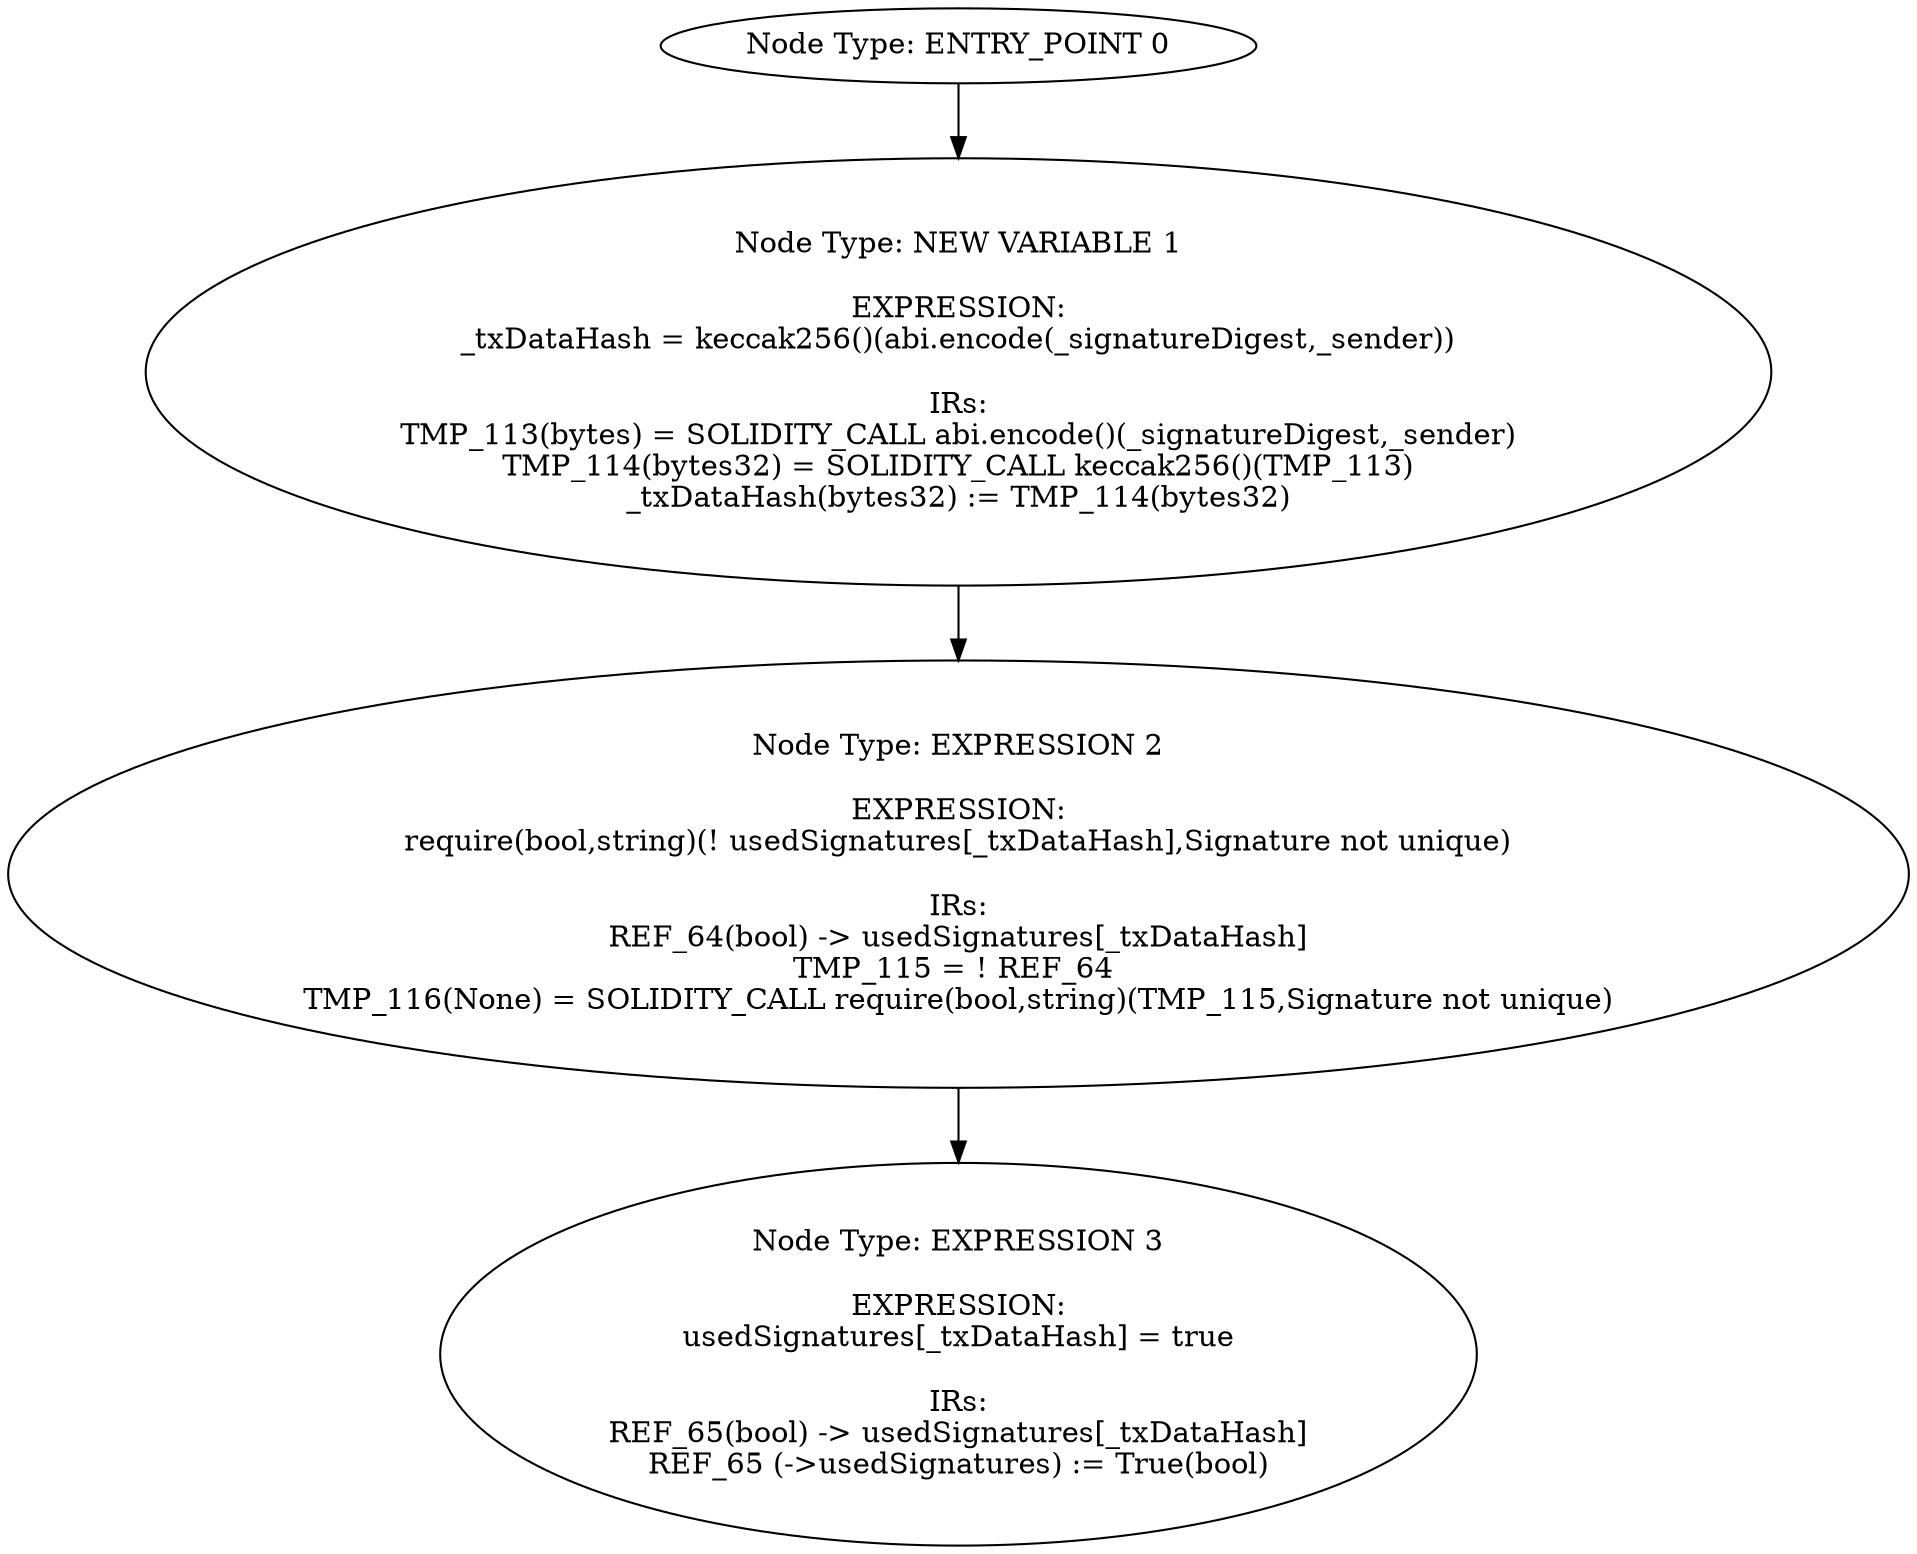 digraph{
0[label="Node Type: ENTRY_POINT 0
"];
0->1;
1[label="Node Type: NEW VARIABLE 1

EXPRESSION:
_txDataHash = keccak256()(abi.encode(_signatureDigest,_sender))

IRs:
TMP_113(bytes) = SOLIDITY_CALL abi.encode()(_signatureDigest,_sender)
TMP_114(bytes32) = SOLIDITY_CALL keccak256()(TMP_113)
_txDataHash(bytes32) := TMP_114(bytes32)"];
1->2;
2[label="Node Type: EXPRESSION 2

EXPRESSION:
require(bool,string)(! usedSignatures[_txDataHash],Signature not unique)

IRs:
REF_64(bool) -> usedSignatures[_txDataHash]
TMP_115 = ! REF_64 
TMP_116(None) = SOLIDITY_CALL require(bool,string)(TMP_115,Signature not unique)"];
2->3;
3[label="Node Type: EXPRESSION 3

EXPRESSION:
usedSignatures[_txDataHash] = true

IRs:
REF_65(bool) -> usedSignatures[_txDataHash]
REF_65 (->usedSignatures) := True(bool)"];
}
